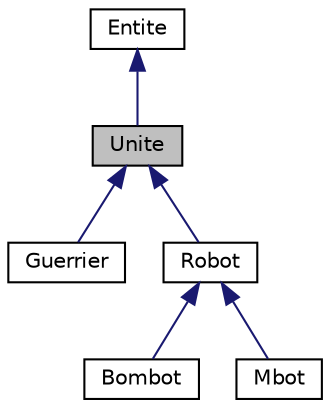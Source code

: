 digraph "Unite"
{
 // LATEX_PDF_SIZE
  edge [fontname="Helvetica",fontsize="10",labelfontname="Helvetica",labelfontsize="10"];
  node [fontname="Helvetica",fontsize="10",shape=record];
  Node1 [label="Unite",height=0.2,width=0.4,color="black", fillcolor="grey75", style="filled", fontcolor="black",tooltip="Classe Unite, héritant de la classe Entite, pour représenter une unité dans le jeu."];
  Node2 -> Node1 [dir="back",color="midnightblue",fontsize="10",style="solid",fontname="Helvetica"];
  Node2 [label="Entite",height=0.2,width=0.4,color="black", fillcolor="white", style="filled",URL="$class_entite.html",tooltip="Classe de base pour les entités du jeu."];
  Node1 -> Node3 [dir="back",color="midnightblue",fontsize="10",style="solid",fontname="Helvetica"];
  Node3 [label="Guerrier",height=0.2,width=0.4,color="black", fillcolor="white", style="filled",URL="$class_guerrier.html",tooltip="Classe représentant un guerrier."];
  Node1 -> Node4 [dir="back",color="midnightblue",fontsize="10",style="solid",fontname="Helvetica"];
  Node4 [label="Robot",height=0.2,width=0.4,color="black", fillcolor="white", style="filled",URL="$class_robot.html",tooltip="Classe Robot, héritant de la classe Unite, pour représenter un robot dans le jeu."];
  Node4 -> Node5 [dir="back",color="midnightblue",fontsize="10",style="solid",fontname="Helvetica"];
  Node5 [label="Bombot",height=0.2,width=0.4,color="black", fillcolor="white", style="filled",URL="$class_bombot.html",tooltip="Classe représentant un robot bombe."];
  Node4 -> Node6 [dir="back",color="midnightblue",fontsize="10",style="solid",fontname="Helvetica"];
  Node6 [label="Mbot",height=0.2,width=0.4,color="black", fillcolor="white", style="filled",URL="$class_mbot.html",tooltip="Classe représentant le robot Mbot, dérivée de la classe Robot."];
}
